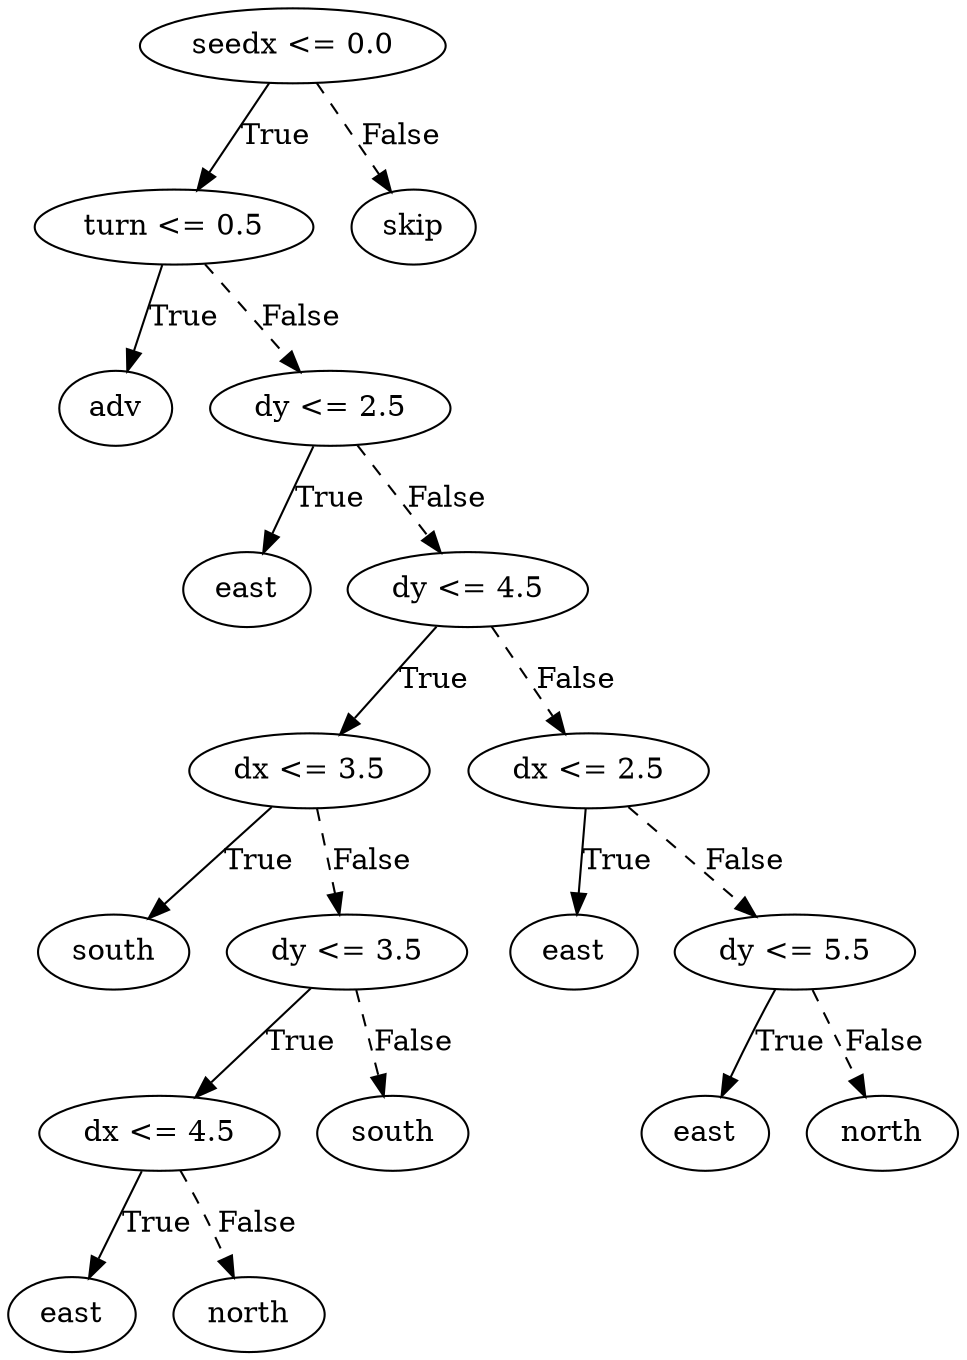 digraph {
0 [label="seedx <= 0.0"];
1 [label="turn <= 0.5"];
2 [label="adv"];
1 -> 2 [label="True"];
3 [label="dy <= 2.5"];
4 [label="east"];
3 -> 4 [label="True"];
5 [label="dy <= 4.5"];
6 [label="dx <= 3.5"];
7 [label="south"];
6 -> 7 [label="True"];
8 [label="dy <= 3.5"];
9 [label="dx <= 4.5"];
10 [label="east"];
9 -> 10 [label="True"];
11 [label="north"];
9 -> 11 [style="dashed", label="False"];
8 -> 9 [label="True"];
12 [label="south"];
8 -> 12 [style="dashed", label="False"];
6 -> 8 [style="dashed", label="False"];
5 -> 6 [label="True"];
13 [label="dx <= 2.5"];
14 [label="east"];
13 -> 14 [label="True"];
15 [label="dy <= 5.5"];
16 [label="east"];
15 -> 16 [label="True"];
17 [label="north"];
15 -> 17 [style="dashed", label="False"];
13 -> 15 [style="dashed", label="False"];
5 -> 13 [style="dashed", label="False"];
3 -> 5 [style="dashed", label="False"];
1 -> 3 [style="dashed", label="False"];
0 -> 1 [label="True"];
18 [label="skip"];
0 -> 18 [style="dashed", label="False"];

}